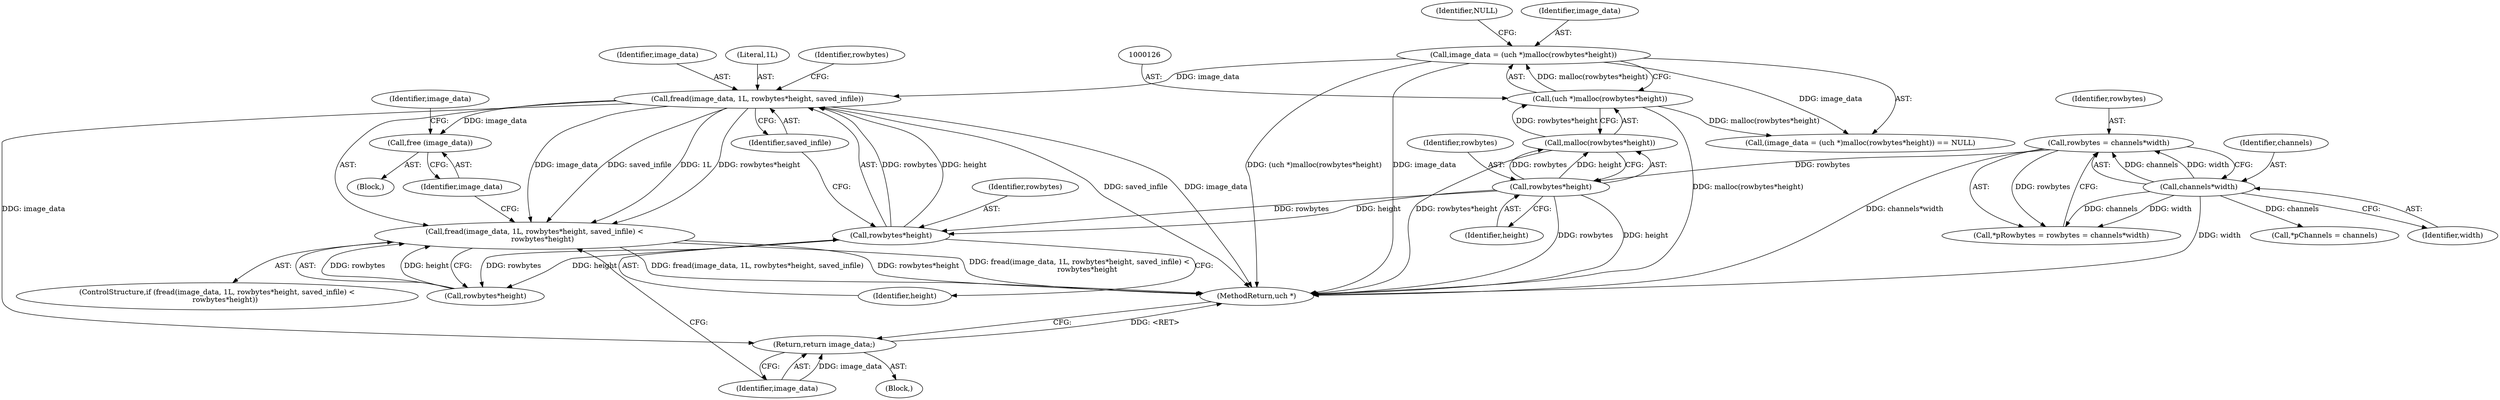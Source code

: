 digraph "0_Android_9d4853418ab2f754c2b63e091c29c5529b8b86ca_6@API" {
"1000145" [label="(Call,fread(image_data, 1L, rowbytes*height, saved_infile))"];
"1000123" [label="(Call,image_data = (uch *)malloc(rowbytes*height))"];
"1000125" [label="(Call,(uch *)malloc(rowbytes*height))"];
"1000127" [label="(Call,malloc(rowbytes*height))"];
"1000128" [label="(Call,rowbytes*height)"];
"1000112" [label="(Call,rowbytes = channels*width)"];
"1000114" [label="(Call,channels*width)"];
"1000148" [label="(Call,rowbytes*height)"];
"1000144" [label="(Call,fread(image_data, 1L, rowbytes*height, saved_infile) <\n       rowbytes*height)"];
"1000156" [label="(Call,free (image_data))"];
"1000163" [label="(Return,return image_data;)"];
"1000163" [label="(Return,return image_data;)"];
"1000113" [label="(Identifier,rowbytes)"];
"1000115" [label="(Identifier,channels)"];
"1000146" [label="(Identifier,image_data)"];
"1000122" [label="(Call,(image_data = (uch *)malloc(rowbytes*height)) == NULL)"];
"1000150" [label="(Identifier,height)"];
"1000123" [label="(Call,image_data = (uch *)malloc(rowbytes*height))"];
"1000147" [label="(Literal,1L)"];
"1000144" [label="(Call,fread(image_data, 1L, rowbytes*height, saved_infile) <\n       rowbytes*height)"];
"1000156" [label="(Call,free (image_data))"];
"1000149" [label="(Identifier,rowbytes)"];
"1000143" [label="(ControlStructure,if (fread(image_data, 1L, rowbytes*height, saved_infile) <\n       rowbytes*height))"];
"1000155" [label="(Block,)"];
"1000130" [label="(Identifier,height)"];
"1000151" [label="(Identifier,saved_infile)"];
"1000165" [label="(MethodReturn,uch *)"];
"1000125" [label="(Call,(uch *)malloc(rowbytes*height))"];
"1000116" [label="(Identifier,width)"];
"1000107" [label="(Block,)"];
"1000152" [label="(Call,rowbytes*height)"];
"1000153" [label="(Identifier,rowbytes)"];
"1000114" [label="(Call,channels*width)"];
"1000159" [label="(Identifier,image_data)"];
"1000117" [label="(Call,*pChannels = channels)"];
"1000148" [label="(Call,rowbytes*height)"];
"1000157" [label="(Identifier,image_data)"];
"1000129" [label="(Identifier,rowbytes)"];
"1000164" [label="(Identifier,image_data)"];
"1000145" [label="(Call,fread(image_data, 1L, rowbytes*height, saved_infile))"];
"1000127" [label="(Call,malloc(rowbytes*height))"];
"1000109" [label="(Call,*pRowbytes = rowbytes = channels*width)"];
"1000131" [label="(Identifier,NULL)"];
"1000128" [label="(Call,rowbytes*height)"];
"1000112" [label="(Call,rowbytes = channels*width)"];
"1000124" [label="(Identifier,image_data)"];
"1000145" -> "1000144"  [label="AST: "];
"1000145" -> "1000151"  [label="CFG: "];
"1000146" -> "1000145"  [label="AST: "];
"1000147" -> "1000145"  [label="AST: "];
"1000148" -> "1000145"  [label="AST: "];
"1000151" -> "1000145"  [label="AST: "];
"1000153" -> "1000145"  [label="CFG: "];
"1000145" -> "1000165"  [label="DDG: saved_infile"];
"1000145" -> "1000165"  [label="DDG: image_data"];
"1000145" -> "1000144"  [label="DDG: image_data"];
"1000145" -> "1000144"  [label="DDG: 1L"];
"1000145" -> "1000144"  [label="DDG: rowbytes*height"];
"1000145" -> "1000144"  [label="DDG: saved_infile"];
"1000123" -> "1000145"  [label="DDG: image_data"];
"1000148" -> "1000145"  [label="DDG: rowbytes"];
"1000148" -> "1000145"  [label="DDG: height"];
"1000145" -> "1000156"  [label="DDG: image_data"];
"1000145" -> "1000163"  [label="DDG: image_data"];
"1000123" -> "1000122"  [label="AST: "];
"1000123" -> "1000125"  [label="CFG: "];
"1000124" -> "1000123"  [label="AST: "];
"1000125" -> "1000123"  [label="AST: "];
"1000131" -> "1000123"  [label="CFG: "];
"1000123" -> "1000165"  [label="DDG: (uch *)malloc(rowbytes*height)"];
"1000123" -> "1000165"  [label="DDG: image_data"];
"1000123" -> "1000122"  [label="DDG: image_data"];
"1000125" -> "1000123"  [label="DDG: malloc(rowbytes*height)"];
"1000125" -> "1000127"  [label="CFG: "];
"1000126" -> "1000125"  [label="AST: "];
"1000127" -> "1000125"  [label="AST: "];
"1000125" -> "1000165"  [label="DDG: malloc(rowbytes*height)"];
"1000125" -> "1000122"  [label="DDG: malloc(rowbytes*height)"];
"1000127" -> "1000125"  [label="DDG: rowbytes*height"];
"1000127" -> "1000128"  [label="CFG: "];
"1000128" -> "1000127"  [label="AST: "];
"1000127" -> "1000165"  [label="DDG: rowbytes*height"];
"1000128" -> "1000127"  [label="DDG: rowbytes"];
"1000128" -> "1000127"  [label="DDG: height"];
"1000128" -> "1000130"  [label="CFG: "];
"1000129" -> "1000128"  [label="AST: "];
"1000130" -> "1000128"  [label="AST: "];
"1000128" -> "1000165"  [label="DDG: height"];
"1000128" -> "1000165"  [label="DDG: rowbytes"];
"1000112" -> "1000128"  [label="DDG: rowbytes"];
"1000128" -> "1000148"  [label="DDG: rowbytes"];
"1000128" -> "1000148"  [label="DDG: height"];
"1000112" -> "1000109"  [label="AST: "];
"1000112" -> "1000114"  [label="CFG: "];
"1000113" -> "1000112"  [label="AST: "];
"1000114" -> "1000112"  [label="AST: "];
"1000109" -> "1000112"  [label="CFG: "];
"1000112" -> "1000165"  [label="DDG: channels*width"];
"1000112" -> "1000109"  [label="DDG: rowbytes"];
"1000114" -> "1000112"  [label="DDG: channels"];
"1000114" -> "1000112"  [label="DDG: width"];
"1000114" -> "1000116"  [label="CFG: "];
"1000115" -> "1000114"  [label="AST: "];
"1000116" -> "1000114"  [label="AST: "];
"1000114" -> "1000165"  [label="DDG: width"];
"1000114" -> "1000109"  [label="DDG: channels"];
"1000114" -> "1000109"  [label="DDG: width"];
"1000114" -> "1000117"  [label="DDG: channels"];
"1000148" -> "1000150"  [label="CFG: "];
"1000149" -> "1000148"  [label="AST: "];
"1000150" -> "1000148"  [label="AST: "];
"1000151" -> "1000148"  [label="CFG: "];
"1000148" -> "1000152"  [label="DDG: rowbytes"];
"1000148" -> "1000152"  [label="DDG: height"];
"1000144" -> "1000143"  [label="AST: "];
"1000144" -> "1000152"  [label="CFG: "];
"1000152" -> "1000144"  [label="AST: "];
"1000157" -> "1000144"  [label="CFG: "];
"1000164" -> "1000144"  [label="CFG: "];
"1000144" -> "1000165"  [label="DDG: rowbytes*height"];
"1000144" -> "1000165"  [label="DDG: fread(image_data, 1L, rowbytes*height, saved_infile) <\n       rowbytes*height"];
"1000144" -> "1000165"  [label="DDG: fread(image_data, 1L, rowbytes*height, saved_infile)"];
"1000152" -> "1000144"  [label="DDG: rowbytes"];
"1000152" -> "1000144"  [label="DDG: height"];
"1000156" -> "1000155"  [label="AST: "];
"1000156" -> "1000157"  [label="CFG: "];
"1000157" -> "1000156"  [label="AST: "];
"1000159" -> "1000156"  [label="CFG: "];
"1000163" -> "1000107"  [label="AST: "];
"1000163" -> "1000164"  [label="CFG: "];
"1000164" -> "1000163"  [label="AST: "];
"1000165" -> "1000163"  [label="CFG: "];
"1000163" -> "1000165"  [label="DDG: <RET>"];
"1000164" -> "1000163"  [label="DDG: image_data"];
}
